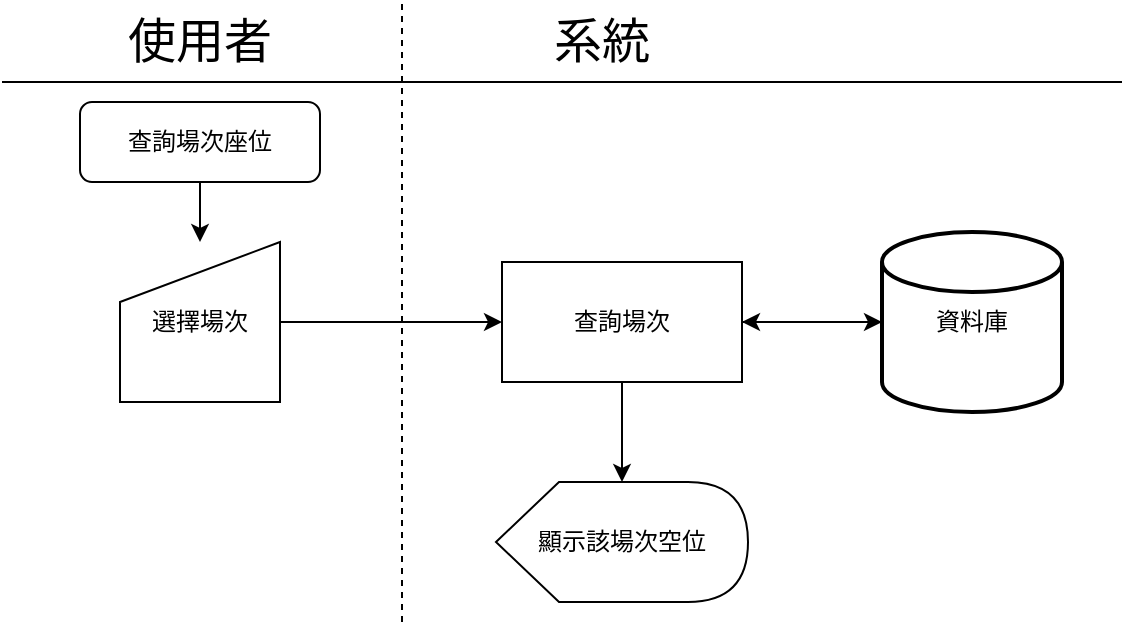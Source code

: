 <mxfile version="12.9.13" type="device"><diagram id="C5RBs43oDa-KdzZeNtuy" name="Page-1"><mxGraphModel dx="1024" dy="592" grid="1" gridSize="10" guides="1" tooltips="1" connect="1" arrows="1" fold="1" page="1" pageScale="1" pageWidth="827" pageHeight="1169" math="0" shadow="0"><root><mxCell id="WIyWlLk6GJQsqaUBKTNV-0"/><mxCell id="WIyWlLk6GJQsqaUBKTNV-1" parent="WIyWlLk6GJQsqaUBKTNV-0"/><mxCell id="_CeLL18IVYSJTsOCFEUI-11" style="edgeStyle=orthogonalEdgeStyle;rounded=0;orthogonalLoop=1;jettySize=auto;html=1;" parent="WIyWlLk6GJQsqaUBKTNV-1" source="WIyWlLk6GJQsqaUBKTNV-3" target="_CeLL18IVYSJTsOCFEUI-8" edge="1"><mxGeometry relative="1" as="geometry"/></mxCell><mxCell id="WIyWlLk6GJQsqaUBKTNV-3" value="查詢場次座位" style="rounded=1;whiteSpace=wrap;html=1;fontSize=12;glass=0;strokeWidth=1;shadow=0;" parent="WIyWlLk6GJQsqaUBKTNV-1" vertex="1"><mxGeometry x="159" y="90" width="120" height="40" as="geometry"/></mxCell><mxCell id="_CeLL18IVYSJTsOCFEUI-2" value="" style="endArrow=none;html=1;" parent="WIyWlLk6GJQsqaUBKTNV-1" edge="1"><mxGeometry width="50" height="50" relative="1" as="geometry"><mxPoint x="120" y="80" as="sourcePoint"/><mxPoint x="680" y="80" as="targetPoint"/></mxGeometry></mxCell><mxCell id="_CeLL18IVYSJTsOCFEUI-3" value="&lt;font style=&quot;font-size: 24px&quot;&gt;使用者&lt;/font&gt;" style="text;html=1;strokeColor=none;fillColor=none;align=center;verticalAlign=middle;whiteSpace=wrap;rounded=0;" parent="WIyWlLk6GJQsqaUBKTNV-1" vertex="1"><mxGeometry x="174" y="50" width="90" height="20" as="geometry"/></mxCell><mxCell id="_CeLL18IVYSJTsOCFEUI-5" value="&lt;font style=&quot;font-size: 24px&quot;&gt;系統&lt;br&gt;&lt;/font&gt;" style="text;html=1;strokeColor=none;fillColor=none;align=center;verticalAlign=middle;whiteSpace=wrap;rounded=0;" parent="WIyWlLk6GJQsqaUBKTNV-1" vertex="1"><mxGeometry x="395" y="50" width="50" height="20" as="geometry"/></mxCell><mxCell id="_CeLL18IVYSJTsOCFEUI-6" value="" style="endArrow=none;dashed=1;html=1;" parent="WIyWlLk6GJQsqaUBKTNV-1" edge="1"><mxGeometry width="50" height="50" relative="1" as="geometry"><mxPoint x="320" y="350" as="sourcePoint"/><mxPoint x="320" y="40" as="targetPoint"/></mxGeometry></mxCell><mxCell id="_CeLL18IVYSJTsOCFEUI-12" style="edgeStyle=orthogonalEdgeStyle;rounded=0;orthogonalLoop=1;jettySize=auto;html=1;" parent="WIyWlLk6GJQsqaUBKTNV-1" source="_CeLL18IVYSJTsOCFEUI-8" target="_CeLL18IVYSJTsOCFEUI-9" edge="1"><mxGeometry relative="1" as="geometry"/></mxCell><mxCell id="_CeLL18IVYSJTsOCFEUI-8" value="選擇場次" style="shape=manualInput;whiteSpace=wrap;html=1;" parent="WIyWlLk6GJQsqaUBKTNV-1" vertex="1"><mxGeometry x="179" y="160" width="80" height="80" as="geometry"/></mxCell><mxCell id="_CeLL18IVYSJTsOCFEUI-14" style="edgeStyle=orthogonalEdgeStyle;rounded=0;orthogonalLoop=1;jettySize=auto;html=1;" parent="WIyWlLk6GJQsqaUBKTNV-1" source="_CeLL18IVYSJTsOCFEUI-9" target="_CeLL18IVYSJTsOCFEUI-13" edge="1"><mxGeometry relative="1" as="geometry"/></mxCell><mxCell id="_CeLL18IVYSJTsOCFEUI-17" style="edgeStyle=orthogonalEdgeStyle;rounded=0;orthogonalLoop=1;jettySize=auto;html=1;" parent="WIyWlLk6GJQsqaUBKTNV-1" source="_CeLL18IVYSJTsOCFEUI-9" target="_CeLL18IVYSJTsOCFEUI-16" edge="1"><mxGeometry relative="1" as="geometry"/></mxCell><mxCell id="_CeLL18IVYSJTsOCFEUI-9" value="查詢場次" style="rounded=0;whiteSpace=wrap;html=1;" parent="WIyWlLk6GJQsqaUBKTNV-1" vertex="1"><mxGeometry x="370" y="170" width="120" height="60" as="geometry"/></mxCell><mxCell id="_CeLL18IVYSJTsOCFEUI-15" style="edgeStyle=orthogonalEdgeStyle;rounded=0;orthogonalLoop=1;jettySize=auto;html=1;" parent="WIyWlLk6GJQsqaUBKTNV-1" source="_CeLL18IVYSJTsOCFEUI-13" target="_CeLL18IVYSJTsOCFEUI-9" edge="1"><mxGeometry relative="1" as="geometry"/></mxCell><mxCell id="_CeLL18IVYSJTsOCFEUI-13" value="資料庫" style="strokeWidth=2;html=1;shape=mxgraph.flowchart.database;whiteSpace=wrap;" parent="WIyWlLk6GJQsqaUBKTNV-1" vertex="1"><mxGeometry x="560" y="155" width="90" height="90" as="geometry"/></mxCell><mxCell id="_CeLL18IVYSJTsOCFEUI-16" value="顯示該場次空位" style="shape=display;whiteSpace=wrap;html=1;" parent="WIyWlLk6GJQsqaUBKTNV-1" vertex="1"><mxGeometry x="367" y="280" width="126" height="60" as="geometry"/></mxCell></root></mxGraphModel></diagram></mxfile>
